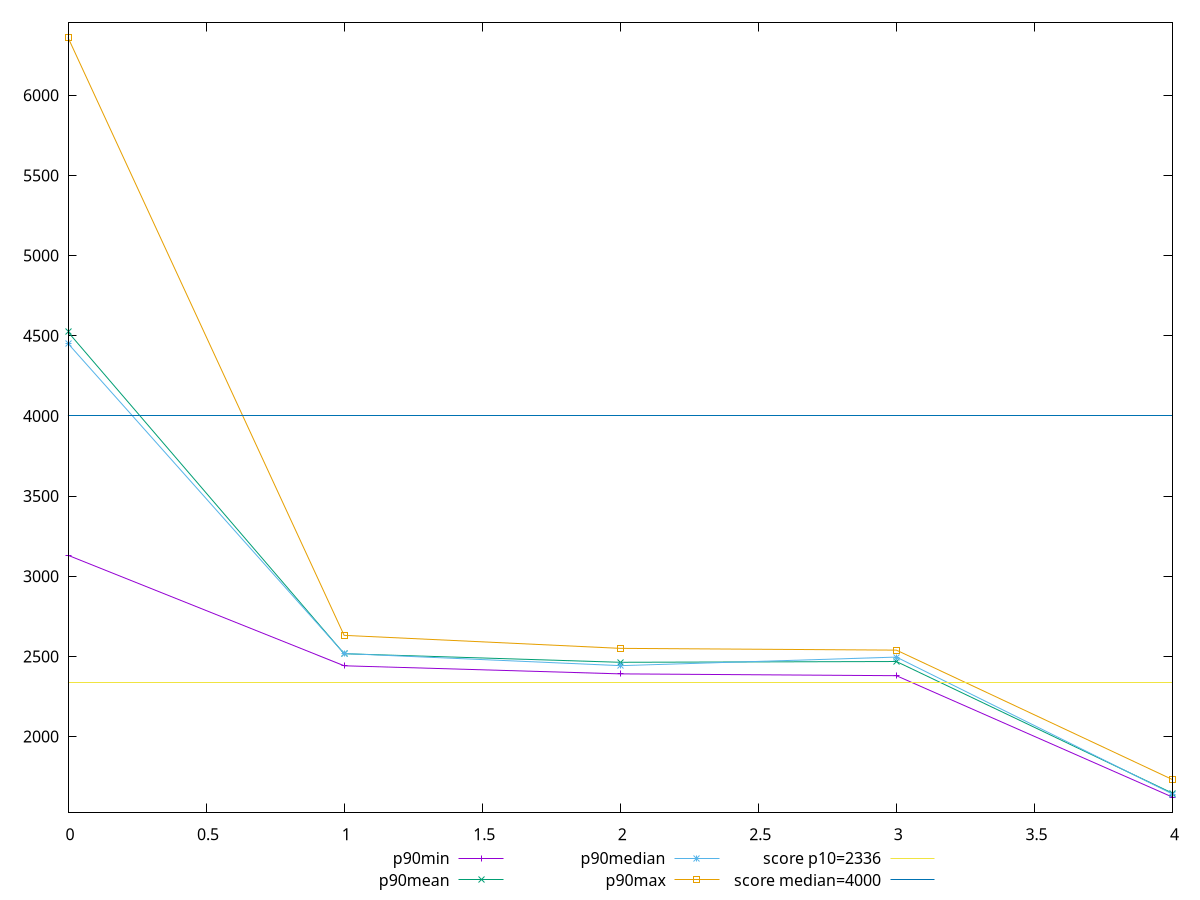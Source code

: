 reset

$p90Min <<EOF
0 3130.751
1 2441.7825
2 2391.3075
3 2379.96
4 1622.5395000000003
EOF

$p90Mean <<EOF
0 4523.382087912086
1 2516.988532967033
2 2463.5446153846165
3 2468.3842593406594
4 1647.039221428572
EOF

$p90Median <<EOF
0 4451.561
1 2518.0199999999995
2 2442.5625000000005
3 2495.9825
4 1641.8378
EOF

$p90Max <<EOF
0 6359.914999999999
1 2631.4529999999995
2 2550.3999999999996
3 2539.3975000000005
4 1731.9769999999999
EOF

set key outside below
set xrange [0:4]
set yrange [1527.7919900000004:6454.662509999999]
set trange [1527.7919900000004:6454.662509999999]
set terminal svg size 640, 560 enhanced background rgb 'white'
set output "report_00009_2021-02-08T22-37-41.559Z/first-meaningful-paint/progression/value.svg"

plot $p90Min title "p90min" with linespoints, \
     $p90Mean title "p90mean" with linespoints, \
     $p90Median title "p90median" with linespoints, \
     $p90Max title "p90max" with linespoints, \
     2336 title "score p10=2336", \
     4000 title "score median=4000"

reset
